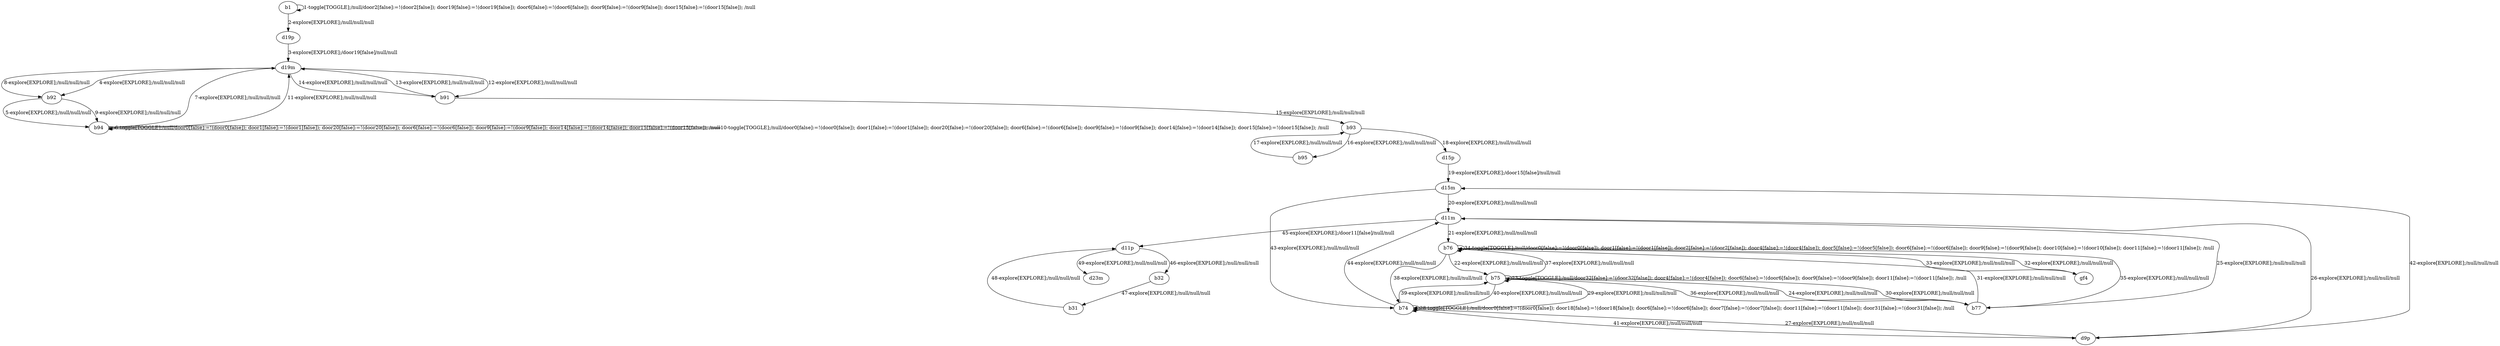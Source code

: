 # Total number of goals covered by this test: 2
# b76 --> gf4
# b74 --> b74

digraph g {
"b1" -> "b1" [label = "1-toggle[TOGGLE];/null/door2[false]:=!(door2[false]); door19[false]:=!(door19[false]); door6[false]:=!(door6[false]); door9[false]:=!(door9[false]); door15[false]:=!(door15[false]); /null"];
"b1" -> "d19p" [label = "2-explore[EXPLORE];/null/null/null"];
"d19p" -> "d19m" [label = "3-explore[EXPLORE];/door19[false]/null/null"];
"d19m" -> "b92" [label = "4-explore[EXPLORE];/null/null/null"];
"b92" -> "b94" [label = "5-explore[EXPLORE];/null/null/null"];
"b94" -> "b94" [label = "6-toggle[TOGGLE];/null/door0[false]:=!(door0[false]); door1[false]:=!(door1[false]); door20[false]:=!(door20[false]); door6[false]:=!(door6[false]); door9[false]:=!(door9[false]); door14[false]:=!(door14[false]); door15[false]:=!(door15[false]); /null"];
"b94" -> "d19m" [label = "7-explore[EXPLORE];/null/null/null"];
"d19m" -> "b92" [label = "8-explore[EXPLORE];/null/null/null"];
"b92" -> "b94" [label = "9-explore[EXPLORE];/null/null/null"];
"b94" -> "b94" [label = "10-toggle[TOGGLE];/null/door0[false]:=!(door0[false]); door1[false]:=!(door1[false]); door20[false]:=!(door20[false]); door6[false]:=!(door6[false]); door9[false]:=!(door9[false]); door14[false]:=!(door14[false]); door15[false]:=!(door15[false]); /null"];
"b94" -> "d19m" [label = "11-explore[EXPLORE];/null/null/null"];
"d19m" -> "b91" [label = "12-explore[EXPLORE];/null/null/null"];
"b91" -> "d19m" [label = "13-explore[EXPLORE];/null/null/null"];
"d19m" -> "b91" [label = "14-explore[EXPLORE];/null/null/null"];
"b91" -> "b93" [label = "15-explore[EXPLORE];/null/null/null"];
"b93" -> "b95" [label = "16-explore[EXPLORE];/null/null/null"];
"b95" -> "b93" [label = "17-explore[EXPLORE];/null/null/null"];
"b93" -> "d15p" [label = "18-explore[EXPLORE];/null/null/null"];
"d15p" -> "d15m" [label = "19-explore[EXPLORE];/door15[false]/null/null"];
"d15m" -> "d11m" [label = "20-explore[EXPLORE];/null/null/null"];
"d11m" -> "b76" [label = "21-explore[EXPLORE];/null/null/null"];
"b76" -> "b75" [label = "22-explore[EXPLORE];/null/null/null"];
"b75" -> "b75" [label = "23-toggle[TOGGLE];/null/door32[false]:=!(door32[false]); door4[false]:=!(door4[false]); door6[false]:=!(door6[false]); door9[false]:=!(door9[false]); door11[false]:=!(door11[false]); /null"];
"b75" -> "b77" [label = "24-explore[EXPLORE];/null/null/null"];
"b77" -> "d11m" [label = "25-explore[EXPLORE];/null/null/null"];
"d11m" -> "d9p" [label = "26-explore[EXPLORE];/null/null/null"];
"d9p" -> "b74" [label = "27-explore[EXPLORE];/null/null/null"];
"b74" -> "b74" [label = "28-toggle[TOGGLE];/null/door0[false]:=!(door0[false]); door18[false]:=!(door18[false]); door6[false]:=!(door6[false]); door7[false]:=!(door7[false]); door11[false]:=!(door11[false]); door31[false]:=!(door31[false]); /null"];
"b74" -> "b75" [label = "29-explore[EXPLORE];/null/null/null"];
"b75" -> "b77" [label = "30-explore[EXPLORE];/null/null/null"];
"b77" -> "b76" [label = "31-explore[EXPLORE];/null/null/null"];
"b76" -> "gf4" [label = "32-explore[EXPLORE];/null/null/null"];
"gf4" -> "b76" [label = "33-explore[EXPLORE];/null/null/null"];
"b76" -> "b76" [label = "34-toggle[TOGGLE];/null/door0[false]:=!(door0[false]); door1[false]:=!(door1[false]); door2[false]:=!(door2[false]); door4[false]:=!(door4[false]); door5[false]:=!(door5[false]); door6[false]:=!(door6[false]); door9[false]:=!(door9[false]); door10[false]:=!(door10[false]); door11[false]:=!(door11[false]); /null"];
"b76" -> "b77" [label = "35-explore[EXPLORE];/null/null/null"];
"b77" -> "b75" [label = "36-explore[EXPLORE];/null/null/null"];
"b75" -> "b76" [label = "37-explore[EXPLORE];/null/null/null"];
"b76" -> "b74" [label = "38-explore[EXPLORE];/null/null/null"];
"b74" -> "b75" [label = "39-explore[EXPLORE];/null/null/null"];
"b75" -> "b74" [label = "40-explore[EXPLORE];/null/null/null"];
"b74" -> "d9p" [label = "41-explore[EXPLORE];/null/null/null"];
"d9p" -> "d15m" [label = "42-explore[EXPLORE];/null/null/null"];
"d15m" -> "b74" [label = "43-explore[EXPLORE];/null/null/null"];
"b74" -> "d11m" [label = "44-explore[EXPLORE];/null/null/null"];
"d11m" -> "d11p" [label = "45-explore[EXPLORE];/door11[false]/null/null"];
"d11p" -> "b32" [label = "46-explore[EXPLORE];/null/null/null"];
"b32" -> "b31" [label = "47-explore[EXPLORE];/null/null/null"];
"b31" -> "d11p" [label = "48-explore[EXPLORE];/null/null/null"];
"d11p" -> "d23m" [label = "49-explore[EXPLORE];/null/null/null"];
}